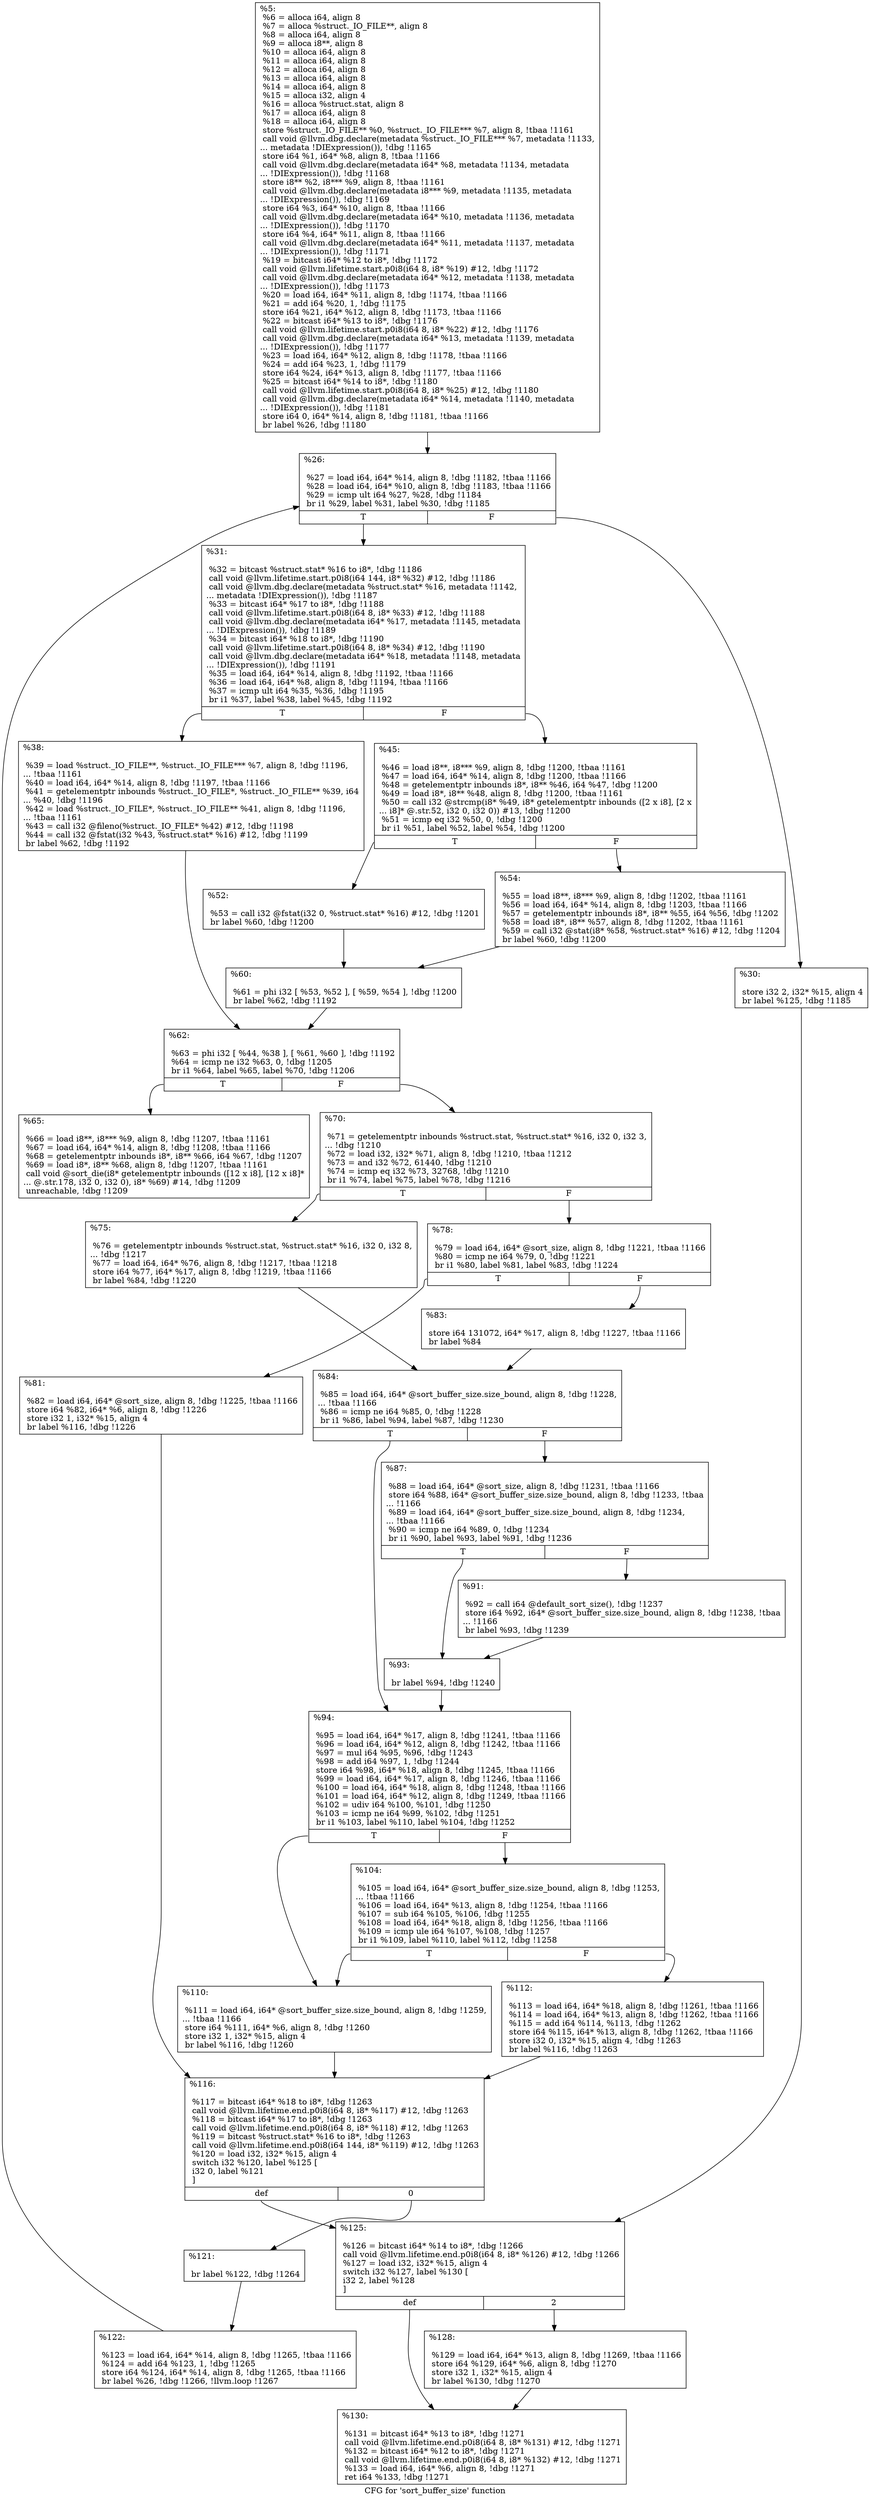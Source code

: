 digraph "CFG for 'sort_buffer_size' function" {
	label="CFG for 'sort_buffer_size' function";

	Node0x1787950 [shape=record,label="{%5:\l  %6 = alloca i64, align 8\l  %7 = alloca %struct._IO_FILE**, align 8\l  %8 = alloca i64, align 8\l  %9 = alloca i8**, align 8\l  %10 = alloca i64, align 8\l  %11 = alloca i64, align 8\l  %12 = alloca i64, align 8\l  %13 = alloca i64, align 8\l  %14 = alloca i64, align 8\l  %15 = alloca i32, align 4\l  %16 = alloca %struct.stat, align 8\l  %17 = alloca i64, align 8\l  %18 = alloca i64, align 8\l  store %struct._IO_FILE** %0, %struct._IO_FILE*** %7, align 8, !tbaa !1161\l  call void @llvm.dbg.declare(metadata %struct._IO_FILE*** %7, metadata !1133,\l... metadata !DIExpression()), !dbg !1165\l  store i64 %1, i64* %8, align 8, !tbaa !1166\l  call void @llvm.dbg.declare(metadata i64* %8, metadata !1134, metadata\l... !DIExpression()), !dbg !1168\l  store i8** %2, i8*** %9, align 8, !tbaa !1161\l  call void @llvm.dbg.declare(metadata i8*** %9, metadata !1135, metadata\l... !DIExpression()), !dbg !1169\l  store i64 %3, i64* %10, align 8, !tbaa !1166\l  call void @llvm.dbg.declare(metadata i64* %10, metadata !1136, metadata\l... !DIExpression()), !dbg !1170\l  store i64 %4, i64* %11, align 8, !tbaa !1166\l  call void @llvm.dbg.declare(metadata i64* %11, metadata !1137, metadata\l... !DIExpression()), !dbg !1171\l  %19 = bitcast i64* %12 to i8*, !dbg !1172\l  call void @llvm.lifetime.start.p0i8(i64 8, i8* %19) #12, !dbg !1172\l  call void @llvm.dbg.declare(metadata i64* %12, metadata !1138, metadata\l... !DIExpression()), !dbg !1173\l  %20 = load i64, i64* %11, align 8, !dbg !1174, !tbaa !1166\l  %21 = add i64 %20, 1, !dbg !1175\l  store i64 %21, i64* %12, align 8, !dbg !1173, !tbaa !1166\l  %22 = bitcast i64* %13 to i8*, !dbg !1176\l  call void @llvm.lifetime.start.p0i8(i64 8, i8* %22) #12, !dbg !1176\l  call void @llvm.dbg.declare(metadata i64* %13, metadata !1139, metadata\l... !DIExpression()), !dbg !1177\l  %23 = load i64, i64* %12, align 8, !dbg !1178, !tbaa !1166\l  %24 = add i64 %23, 1, !dbg !1179\l  store i64 %24, i64* %13, align 8, !dbg !1177, !tbaa !1166\l  %25 = bitcast i64* %14 to i8*, !dbg !1180\l  call void @llvm.lifetime.start.p0i8(i64 8, i8* %25) #12, !dbg !1180\l  call void @llvm.dbg.declare(metadata i64* %14, metadata !1140, metadata\l... !DIExpression()), !dbg !1181\l  store i64 0, i64* %14, align 8, !dbg !1181, !tbaa !1166\l  br label %26, !dbg !1180\l}"];
	Node0x1787950 -> Node0x178d560;
	Node0x178d560 [shape=record,label="{%26:\l\l  %27 = load i64, i64* %14, align 8, !dbg !1182, !tbaa !1166\l  %28 = load i64, i64* %10, align 8, !dbg !1183, !tbaa !1166\l  %29 = icmp ult i64 %27, %28, !dbg !1184\l  br i1 %29, label %31, label %30, !dbg !1185\l|{<s0>T|<s1>F}}"];
	Node0x178d560:s0 -> Node0x178d600;
	Node0x178d560:s1 -> Node0x178d5b0;
	Node0x178d5b0 [shape=record,label="{%30:\l\l  store i32 2, i32* %15, align 4\l  br label %125, !dbg !1185\l}"];
	Node0x178d5b0 -> Node0x178dd80;
	Node0x178d600 [shape=record,label="{%31:\l\l  %32 = bitcast %struct.stat* %16 to i8*, !dbg !1186\l  call void @llvm.lifetime.start.p0i8(i64 144, i8* %32) #12, !dbg !1186\l  call void @llvm.dbg.declare(metadata %struct.stat* %16, metadata !1142,\l... metadata !DIExpression()), !dbg !1187\l  %33 = bitcast i64* %17 to i8*, !dbg !1188\l  call void @llvm.lifetime.start.p0i8(i64 8, i8* %33) #12, !dbg !1188\l  call void @llvm.dbg.declare(metadata i64* %17, metadata !1145, metadata\l... !DIExpression()), !dbg !1189\l  %34 = bitcast i64* %18 to i8*, !dbg !1190\l  call void @llvm.lifetime.start.p0i8(i64 8, i8* %34) #12, !dbg !1190\l  call void @llvm.dbg.declare(metadata i64* %18, metadata !1148, metadata\l... !DIExpression()), !dbg !1191\l  %35 = load i64, i64* %14, align 8, !dbg !1192, !tbaa !1166\l  %36 = load i64, i64* %8, align 8, !dbg !1194, !tbaa !1166\l  %37 = icmp ult i64 %35, %36, !dbg !1195\l  br i1 %37, label %38, label %45, !dbg !1192\l|{<s0>T|<s1>F}}"];
	Node0x178d600:s0 -> Node0x178d650;
	Node0x178d600:s1 -> Node0x178d6a0;
	Node0x178d650 [shape=record,label="{%38:\l\l  %39 = load %struct._IO_FILE**, %struct._IO_FILE*** %7, align 8, !dbg !1196,\l... !tbaa !1161\l  %40 = load i64, i64* %14, align 8, !dbg !1197, !tbaa !1166\l  %41 = getelementptr inbounds %struct._IO_FILE*, %struct._IO_FILE** %39, i64\l... %40, !dbg !1196\l  %42 = load %struct._IO_FILE*, %struct._IO_FILE** %41, align 8, !dbg !1196,\l... !tbaa !1161\l  %43 = call i32 @fileno(%struct._IO_FILE* %42) #12, !dbg !1198\l  %44 = call i32 @fstat(i32 %43, %struct.stat* %16) #12, !dbg !1199\l  br label %62, !dbg !1192\l}"];
	Node0x178d650 -> Node0x178d7e0;
	Node0x178d6a0 [shape=record,label="{%45:\l\l  %46 = load i8**, i8*** %9, align 8, !dbg !1200, !tbaa !1161\l  %47 = load i64, i64* %14, align 8, !dbg !1200, !tbaa !1166\l  %48 = getelementptr inbounds i8*, i8** %46, i64 %47, !dbg !1200\l  %49 = load i8*, i8** %48, align 8, !dbg !1200, !tbaa !1161\l  %50 = call i32 @strcmp(i8* %49, i8* getelementptr inbounds ([2 x i8], [2 x\l... i8]* @.str.52, i32 0, i32 0)) #13, !dbg !1200\l  %51 = icmp eq i32 %50, 0, !dbg !1200\l  br i1 %51, label %52, label %54, !dbg !1200\l|{<s0>T|<s1>F}}"];
	Node0x178d6a0:s0 -> Node0x178d6f0;
	Node0x178d6a0:s1 -> Node0x178d740;
	Node0x178d6f0 [shape=record,label="{%52:\l\l  %53 = call i32 @fstat(i32 0, %struct.stat* %16) #12, !dbg !1201\l  br label %60, !dbg !1200\l}"];
	Node0x178d6f0 -> Node0x178d790;
	Node0x178d740 [shape=record,label="{%54:\l\l  %55 = load i8**, i8*** %9, align 8, !dbg !1202, !tbaa !1161\l  %56 = load i64, i64* %14, align 8, !dbg !1203, !tbaa !1166\l  %57 = getelementptr inbounds i8*, i8** %55, i64 %56, !dbg !1202\l  %58 = load i8*, i8** %57, align 8, !dbg !1202, !tbaa !1161\l  %59 = call i32 @stat(i8* %58, %struct.stat* %16) #12, !dbg !1204\l  br label %60, !dbg !1200\l}"];
	Node0x178d740 -> Node0x178d790;
	Node0x178d790 [shape=record,label="{%60:\l\l  %61 = phi i32 [ %53, %52 ], [ %59, %54 ], !dbg !1200\l  br label %62, !dbg !1192\l}"];
	Node0x178d790 -> Node0x178d7e0;
	Node0x178d7e0 [shape=record,label="{%62:\l\l  %63 = phi i32 [ %44, %38 ], [ %61, %60 ], !dbg !1192\l  %64 = icmp ne i32 %63, 0, !dbg !1205\l  br i1 %64, label %65, label %70, !dbg !1206\l|{<s0>T|<s1>F}}"];
	Node0x178d7e0:s0 -> Node0x178d830;
	Node0x178d7e0:s1 -> Node0x178d880;
	Node0x178d830 [shape=record,label="{%65:\l\l  %66 = load i8**, i8*** %9, align 8, !dbg !1207, !tbaa !1161\l  %67 = load i64, i64* %14, align 8, !dbg !1208, !tbaa !1166\l  %68 = getelementptr inbounds i8*, i8** %66, i64 %67, !dbg !1207\l  %69 = load i8*, i8** %68, align 8, !dbg !1207, !tbaa !1161\l  call void @sort_die(i8* getelementptr inbounds ([12 x i8], [12 x i8]*\l... @.str.178, i32 0, i32 0), i8* %69) #14, !dbg !1209\l  unreachable, !dbg !1209\l}"];
	Node0x178d880 [shape=record,label="{%70:\l\l  %71 = getelementptr inbounds %struct.stat, %struct.stat* %16, i32 0, i32 3,\l... !dbg !1210\l  %72 = load i32, i32* %71, align 8, !dbg !1210, !tbaa !1212\l  %73 = and i32 %72, 61440, !dbg !1210\l  %74 = icmp eq i32 %73, 32768, !dbg !1210\l  br i1 %74, label %75, label %78, !dbg !1216\l|{<s0>T|<s1>F}}"];
	Node0x178d880:s0 -> Node0x178d8d0;
	Node0x178d880:s1 -> Node0x178d920;
	Node0x178d8d0 [shape=record,label="{%75:\l\l  %76 = getelementptr inbounds %struct.stat, %struct.stat* %16, i32 0, i32 8,\l... !dbg !1217\l  %77 = load i64, i64* %76, align 8, !dbg !1217, !tbaa !1218\l  store i64 %77, i64* %17, align 8, !dbg !1219, !tbaa !1166\l  br label %84, !dbg !1220\l}"];
	Node0x178d8d0 -> Node0x178da10;
	Node0x178d920 [shape=record,label="{%78:\l\l  %79 = load i64, i64* @sort_size, align 8, !dbg !1221, !tbaa !1166\l  %80 = icmp ne i64 %79, 0, !dbg !1221\l  br i1 %80, label %81, label %83, !dbg !1224\l|{<s0>T|<s1>F}}"];
	Node0x178d920:s0 -> Node0x178d970;
	Node0x178d920:s1 -> Node0x178d9c0;
	Node0x178d970 [shape=record,label="{%81:\l\l  %82 = load i64, i64* @sort_size, align 8, !dbg !1225, !tbaa !1166\l  store i64 %82, i64* %6, align 8, !dbg !1226\l  store i32 1, i32* %15, align 4\l  br label %116, !dbg !1226\l}"];
	Node0x178d970 -> Node0x178dc90;
	Node0x178d9c0 [shape=record,label="{%83:\l\l  store i64 131072, i64* %17, align 8, !dbg !1227, !tbaa !1166\l  br label %84\l}"];
	Node0x178d9c0 -> Node0x178da10;
	Node0x178da10 [shape=record,label="{%84:\l\l  %85 = load i64, i64* @sort_buffer_size.size_bound, align 8, !dbg !1228,\l... !tbaa !1166\l  %86 = icmp ne i64 %85, 0, !dbg !1228\l  br i1 %86, label %94, label %87, !dbg !1230\l|{<s0>T|<s1>F}}"];
	Node0x178da10:s0 -> Node0x178db50;
	Node0x178da10:s1 -> Node0x178da60;
	Node0x178da60 [shape=record,label="{%87:\l\l  %88 = load i64, i64* @sort_size, align 8, !dbg !1231, !tbaa !1166\l  store i64 %88, i64* @sort_buffer_size.size_bound, align 8, !dbg !1233, !tbaa\l... !1166\l  %89 = load i64, i64* @sort_buffer_size.size_bound, align 8, !dbg !1234,\l... !tbaa !1166\l  %90 = icmp ne i64 %89, 0, !dbg !1234\l  br i1 %90, label %93, label %91, !dbg !1236\l|{<s0>T|<s1>F}}"];
	Node0x178da60:s0 -> Node0x178db00;
	Node0x178da60:s1 -> Node0x178dab0;
	Node0x178dab0 [shape=record,label="{%91:\l\l  %92 = call i64 @default_sort_size(), !dbg !1237\l  store i64 %92, i64* @sort_buffer_size.size_bound, align 8, !dbg !1238, !tbaa\l... !1166\l  br label %93, !dbg !1239\l}"];
	Node0x178dab0 -> Node0x178db00;
	Node0x178db00 [shape=record,label="{%93:\l\l  br label %94, !dbg !1240\l}"];
	Node0x178db00 -> Node0x178db50;
	Node0x178db50 [shape=record,label="{%94:\l\l  %95 = load i64, i64* %17, align 8, !dbg !1241, !tbaa !1166\l  %96 = load i64, i64* %12, align 8, !dbg !1242, !tbaa !1166\l  %97 = mul i64 %95, %96, !dbg !1243\l  %98 = add i64 %97, 1, !dbg !1244\l  store i64 %98, i64* %18, align 8, !dbg !1245, !tbaa !1166\l  %99 = load i64, i64* %17, align 8, !dbg !1246, !tbaa !1166\l  %100 = load i64, i64* %18, align 8, !dbg !1248, !tbaa !1166\l  %101 = load i64, i64* %12, align 8, !dbg !1249, !tbaa !1166\l  %102 = udiv i64 %100, %101, !dbg !1250\l  %103 = icmp ne i64 %99, %102, !dbg !1251\l  br i1 %103, label %110, label %104, !dbg !1252\l|{<s0>T|<s1>F}}"];
	Node0x178db50:s0 -> Node0x178dbf0;
	Node0x178db50:s1 -> Node0x178dba0;
	Node0x178dba0 [shape=record,label="{%104:\l\l  %105 = load i64, i64* @sort_buffer_size.size_bound, align 8, !dbg !1253,\l... !tbaa !1166\l  %106 = load i64, i64* %13, align 8, !dbg !1254, !tbaa !1166\l  %107 = sub i64 %105, %106, !dbg !1255\l  %108 = load i64, i64* %18, align 8, !dbg !1256, !tbaa !1166\l  %109 = icmp ule i64 %107, %108, !dbg !1257\l  br i1 %109, label %110, label %112, !dbg !1258\l|{<s0>T|<s1>F}}"];
	Node0x178dba0:s0 -> Node0x178dbf0;
	Node0x178dba0:s1 -> Node0x178dc40;
	Node0x178dbf0 [shape=record,label="{%110:\l\l  %111 = load i64, i64* @sort_buffer_size.size_bound, align 8, !dbg !1259,\l... !tbaa !1166\l  store i64 %111, i64* %6, align 8, !dbg !1260\l  store i32 1, i32* %15, align 4\l  br label %116, !dbg !1260\l}"];
	Node0x178dbf0 -> Node0x178dc90;
	Node0x178dc40 [shape=record,label="{%112:\l\l  %113 = load i64, i64* %18, align 8, !dbg !1261, !tbaa !1166\l  %114 = load i64, i64* %13, align 8, !dbg !1262, !tbaa !1166\l  %115 = add i64 %114, %113, !dbg !1262\l  store i64 %115, i64* %13, align 8, !dbg !1262, !tbaa !1166\l  store i32 0, i32* %15, align 4, !dbg !1263\l  br label %116, !dbg !1263\l}"];
	Node0x178dc40 -> Node0x178dc90;
	Node0x178dc90 [shape=record,label="{%116:\l\l  %117 = bitcast i64* %18 to i8*, !dbg !1263\l  call void @llvm.lifetime.end.p0i8(i64 8, i8* %117) #12, !dbg !1263\l  %118 = bitcast i64* %17 to i8*, !dbg !1263\l  call void @llvm.lifetime.end.p0i8(i64 8, i8* %118) #12, !dbg !1263\l  %119 = bitcast %struct.stat* %16 to i8*, !dbg !1263\l  call void @llvm.lifetime.end.p0i8(i64 144, i8* %119) #12, !dbg !1263\l  %120 = load i32, i32* %15, align 4\l  switch i32 %120, label %125 [\l    i32 0, label %121\l  ]\l|{<s0>def|<s1>0}}"];
	Node0x178dc90:s0 -> Node0x178dd80;
	Node0x178dc90:s1 -> Node0x178dce0;
	Node0x178dce0 [shape=record,label="{%121:\l\l  br label %122, !dbg !1264\l}"];
	Node0x178dce0 -> Node0x178dd30;
	Node0x178dd30 [shape=record,label="{%122:\l\l  %123 = load i64, i64* %14, align 8, !dbg !1265, !tbaa !1166\l  %124 = add i64 %123, 1, !dbg !1265\l  store i64 %124, i64* %14, align 8, !dbg !1265, !tbaa !1166\l  br label %26, !dbg !1266, !llvm.loop !1267\l}"];
	Node0x178dd30 -> Node0x178d560;
	Node0x178dd80 [shape=record,label="{%125:\l\l  %126 = bitcast i64* %14 to i8*, !dbg !1266\l  call void @llvm.lifetime.end.p0i8(i64 8, i8* %126) #12, !dbg !1266\l  %127 = load i32, i32* %15, align 4\l  switch i32 %127, label %130 [\l    i32 2, label %128\l  ]\l|{<s0>def|<s1>2}}"];
	Node0x178dd80:s0 -> Node0x178de20;
	Node0x178dd80:s1 -> Node0x178ddd0;
	Node0x178ddd0 [shape=record,label="{%128:\l\l  %129 = load i64, i64* %13, align 8, !dbg !1269, !tbaa !1166\l  store i64 %129, i64* %6, align 8, !dbg !1270\l  store i32 1, i32* %15, align 4\l  br label %130, !dbg !1270\l}"];
	Node0x178ddd0 -> Node0x178de20;
	Node0x178de20 [shape=record,label="{%130:\l\l  %131 = bitcast i64* %13 to i8*, !dbg !1271\l  call void @llvm.lifetime.end.p0i8(i64 8, i8* %131) #12, !dbg !1271\l  %132 = bitcast i64* %12 to i8*, !dbg !1271\l  call void @llvm.lifetime.end.p0i8(i64 8, i8* %132) #12, !dbg !1271\l  %133 = load i64, i64* %6, align 8, !dbg !1271\l  ret i64 %133, !dbg !1271\l}"];
}

